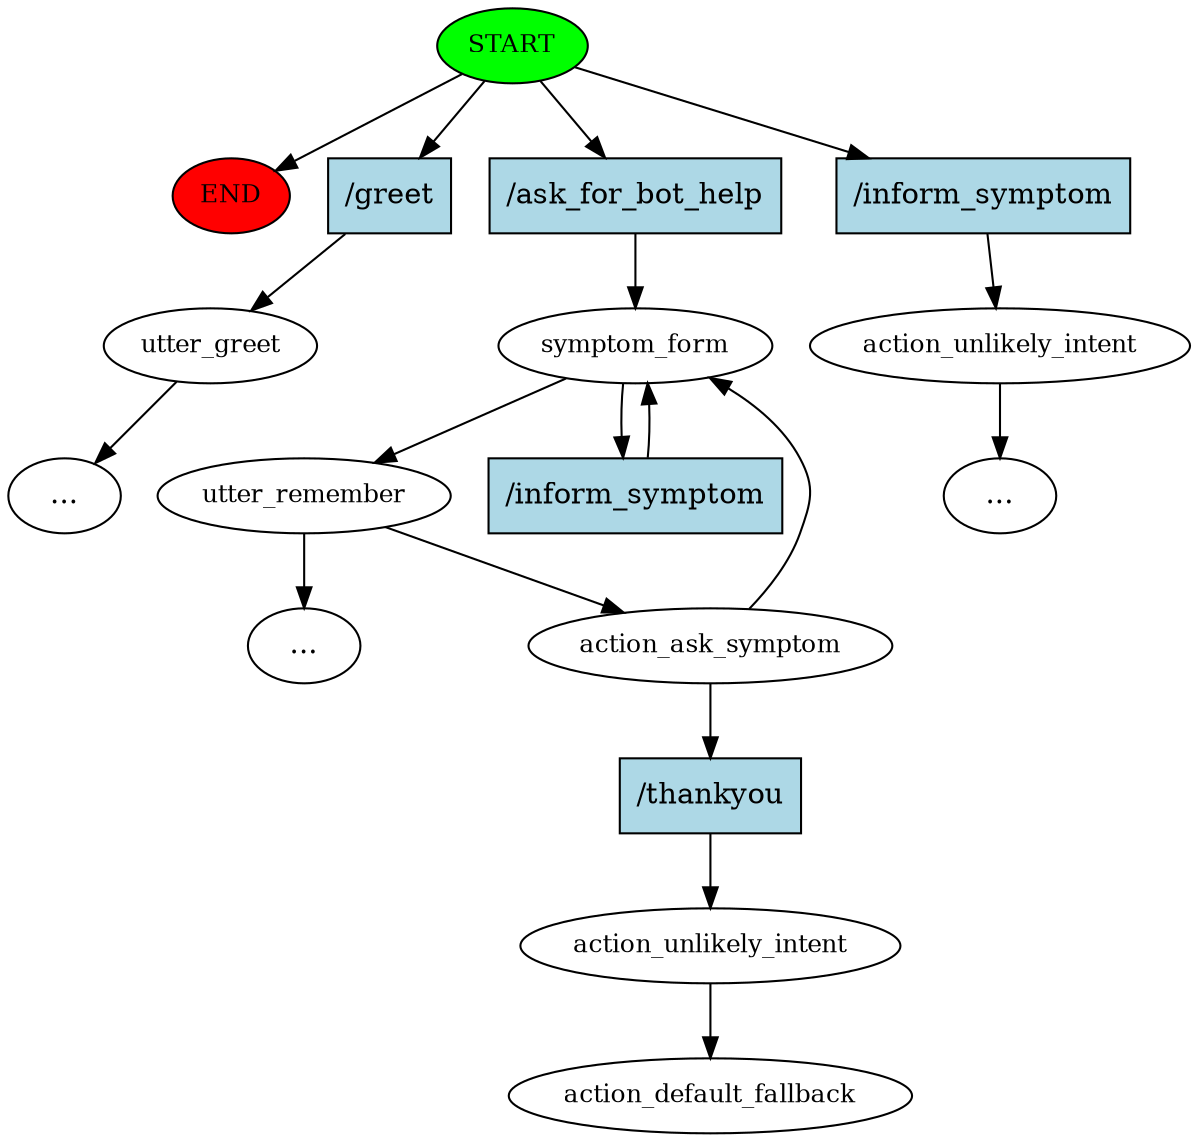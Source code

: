 digraph  {
0 [class="start active", fillcolor=green, fontsize=12, label=START, style=filled];
"-1" [class=end, fillcolor=red, fontsize=12, label=END, style=filled];
1 [class="", fontsize=12, label=utter_greet];
2 [class=active, fontsize=12, label=symptom_form];
3 [class=active, fontsize=12, label=utter_remember];
"-7" [class=ellipsis, label="..."];
"-9" [class=ellipsis, label="..."];
11 [class="", fontsize=12, label=action_unlikely_intent];
"-10" [class=ellipsis, label="..."];
15 [class=active, fontsize=12, label=action_ask_symptom];
20 [class=active, fontsize=12, label=action_unlikely_intent];
21 [class="dashed active", fontsize=12, label=action_default_fallback];
22 [class=intent, fillcolor=lightblue, label="/greet", shape=rect, style=filled];
23 [class="intent active", fillcolor=lightblue, label="/ask_for_bot_help", shape=rect, style=filled];
24 [class=intent, fillcolor=lightblue, label="/inform_symptom", shape=rect, style=filled];
25 [class="intent active", fillcolor=lightblue, label="/inform_symptom", shape=rect, style=filled];
26 [class="intent active", fillcolor=lightblue, label="/thankyou", shape=rect, style=filled];
0 -> "-1"  [class="", key=NONE, label=""];
0 -> 22  [class="", key=0];
0 -> 23  [class=active, key=0];
0 -> 24  [class="", key=0];
1 -> "-7"  [class="", key=NONE, label=""];
2 -> 3  [class=active, key=NONE, label=""];
2 -> 25  [class=active, key=0];
3 -> "-9"  [class="", key=NONE, label=""];
3 -> 15  [class=active, key=NONE, label=""];
11 -> "-10"  [class="", key=NONE, label=""];
15 -> 2  [class=active, key=NONE, label=""];
15 -> 26  [class=active, key=0];
20 -> 21  [class=active, key=NONE, label=""];
22 -> 1  [class="", key=0];
23 -> 2  [class=active, key=0];
24 -> 11  [class="", key=0];
25 -> 2  [class=active, key=0];
26 -> 20  [class=active, key=0];
}
